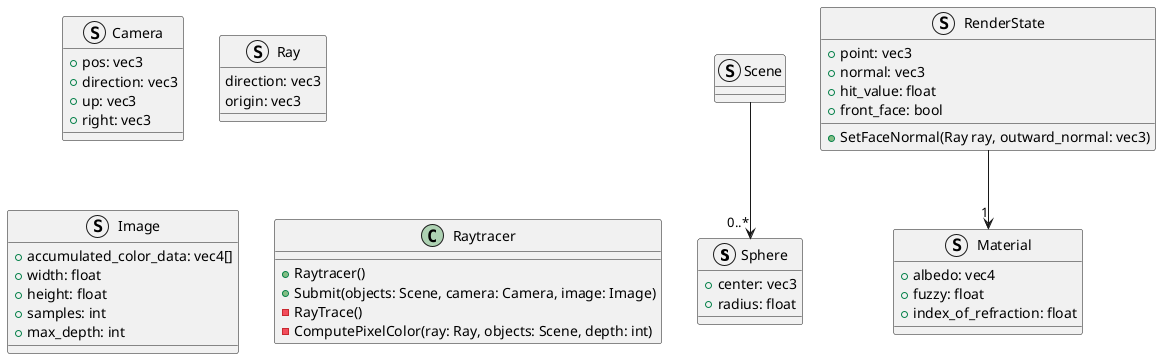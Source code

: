 @startuml raytracer

struct Sphere
Sphere : +center: vec3
Sphere : +radius: float

struct Scene
Scene --> "0..*" Sphere

struct Material
Material : +albedo: vec4
Material : +fuzzy: float
Material : +index_of_refraction: float

struct Camera
Camera : +pos: vec3
Camera : +direction: vec3
Camera : +up: vec3
Camera : +right: vec3

struct Ray
Ray : direction: vec3
Ray : origin: vec3

struct RenderState
RenderState : +point: vec3
RenderState : +normal: vec3
RenderState : +hit_value: float
RenderState : +front_face: bool
RenderState : +SetFaceNormal(Ray ray, outward_normal: vec3)
RenderState --> "1" Material

struct Image
Image : +accumulated_color_data: vec4[]
Image : +width: float
Image : +height: float
Image : +samples: int
Image : +max_depth: int

class Raytracer
Raytracer : +Raytracer()
Raytracer : +Submit(objects: Scene, camera: Camera, image: Image)
Raytracer : -RayTrace()
Raytracer : -ComputePixelColor(ray: Ray, objects: Scene, depth: int)
@enduml